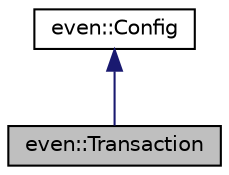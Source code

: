 digraph "even::Transaction"
{
  edge [fontname="Helvetica",fontsize="10",labelfontname="Helvetica",labelfontsize="10"];
  node [fontname="Helvetica",fontsize="10",shape=record];
  Node2 [label="even::Transaction",height=0.2,width=0.4,color="black", fillcolor="grey75", style="filled", fontcolor="black"];
  Node3 -> Node2 [dir="back",color="midnightblue",fontsize="10",style="solid"];
  Node3 [label="even::Config",height=0.2,width=0.4,color="black", fillcolor="white", style="filled",URL="$classeven_1_1_config.html",tooltip="Private Network config class. "];
}
